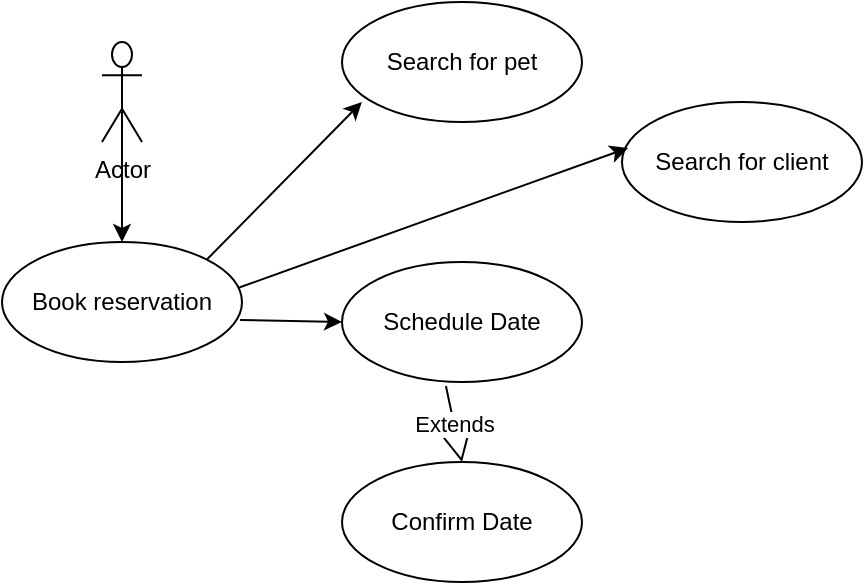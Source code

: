 <mxfile version="24.6.5" type="device">
  <diagram name="Page-1" id="N-b3o7nob39gwEEPhhA2">
    <mxGraphModel dx="1626" dy="784" grid="1" gridSize="10" guides="1" tooltips="1" connect="1" arrows="1" fold="1" page="1" pageScale="1" pageWidth="850" pageHeight="1100" math="0" shadow="0">
      <root>
        <mxCell id="0" />
        <mxCell id="1" parent="0" />
        <mxCell id="w2FOaYUXhjNdnkjksIjy-2" style="edgeStyle=orthogonalEdgeStyle;rounded=0;orthogonalLoop=1;jettySize=auto;html=1;exitX=0.5;exitY=0.5;exitDx=0;exitDy=0;exitPerimeter=0;" edge="1" parent="1" source="w2FOaYUXhjNdnkjksIjy-1">
          <mxGeometry relative="1" as="geometry">
            <mxPoint x="310" y="460" as="targetPoint" />
          </mxGeometry>
        </mxCell>
        <mxCell id="w2FOaYUXhjNdnkjksIjy-1" value="Actor" style="shape=umlActor;verticalLabelPosition=bottom;verticalAlign=top;html=1;outlineConnect=0;" vertex="1" parent="1">
          <mxGeometry x="300" y="360" width="20" height="50" as="geometry" />
        </mxCell>
        <mxCell id="w2FOaYUXhjNdnkjksIjy-3" value="Book reservation" style="ellipse;whiteSpace=wrap;html=1;" vertex="1" parent="1">
          <mxGeometry x="250" y="460" width="120" height="60" as="geometry" />
        </mxCell>
        <mxCell id="w2FOaYUXhjNdnkjksIjy-4" value="Schedule Date" style="ellipse;whiteSpace=wrap;html=1;" vertex="1" parent="1">
          <mxGeometry x="420" y="470" width="120" height="60" as="geometry" />
        </mxCell>
        <mxCell id="w2FOaYUXhjNdnkjksIjy-5" value="Search for pet" style="ellipse;whiteSpace=wrap;html=1;" vertex="1" parent="1">
          <mxGeometry x="420" y="340" width="120" height="60" as="geometry" />
        </mxCell>
        <mxCell id="w2FOaYUXhjNdnkjksIjy-6" value="Search for client" style="ellipse;whiteSpace=wrap;html=1;" vertex="1" parent="1">
          <mxGeometry x="560" y="390" width="120" height="60" as="geometry" />
        </mxCell>
        <mxCell id="w2FOaYUXhjNdnkjksIjy-7" value="Confirm Date" style="ellipse;whiteSpace=wrap;html=1;" vertex="1" parent="1">
          <mxGeometry x="420" y="570" width="120" height="60" as="geometry" />
        </mxCell>
        <mxCell id="w2FOaYUXhjNdnkjksIjy-8" value="" style="endArrow=classic;html=1;rounded=0;exitX=1;exitY=0;exitDx=0;exitDy=0;entryX=0.083;entryY=0.833;entryDx=0;entryDy=0;entryPerimeter=0;" edge="1" parent="1" source="w2FOaYUXhjNdnkjksIjy-3" target="w2FOaYUXhjNdnkjksIjy-5">
          <mxGeometry width="50" height="50" relative="1" as="geometry">
            <mxPoint x="400" y="430" as="sourcePoint" />
            <mxPoint x="450" y="380" as="targetPoint" />
          </mxGeometry>
        </mxCell>
        <mxCell id="w2FOaYUXhjNdnkjksIjy-9" value="" style="endArrow=classic;html=1;rounded=0;exitX=0.983;exitY=0.383;exitDx=0;exitDy=0;entryX=0.025;entryY=0.383;entryDx=0;entryDy=0;entryPerimeter=0;exitPerimeter=0;" edge="1" parent="1" source="w2FOaYUXhjNdnkjksIjy-3" target="w2FOaYUXhjNdnkjksIjy-6">
          <mxGeometry width="50" height="50" relative="1" as="geometry">
            <mxPoint x="362" y="479" as="sourcePoint" />
            <mxPoint x="440" y="400" as="targetPoint" />
          </mxGeometry>
        </mxCell>
        <mxCell id="w2FOaYUXhjNdnkjksIjy-10" value="" style="endArrow=classic;html=1;rounded=0;exitX=0.992;exitY=0.65;exitDx=0;exitDy=0;entryX=0;entryY=0.5;entryDx=0;entryDy=0;exitPerimeter=0;" edge="1" parent="1" source="w2FOaYUXhjNdnkjksIjy-3" target="w2FOaYUXhjNdnkjksIjy-4">
          <mxGeometry width="50" height="50" relative="1" as="geometry">
            <mxPoint x="372" y="489" as="sourcePoint" />
            <mxPoint x="450" y="410" as="targetPoint" />
          </mxGeometry>
        </mxCell>
        <mxCell id="w2FOaYUXhjNdnkjksIjy-12" value="Extends" style="endArrow=block;endSize=16;endFill=0;html=1;rounded=0;entryX=0.5;entryY=0;entryDx=0;entryDy=0;exitX=0.433;exitY=1.033;exitDx=0;exitDy=0;exitPerimeter=0;" edge="1" parent="1" source="w2FOaYUXhjNdnkjksIjy-4" target="w2FOaYUXhjNdnkjksIjy-7">
          <mxGeometry width="160" relative="1" as="geometry">
            <mxPoint x="340" y="400" as="sourcePoint" />
            <mxPoint x="500" y="400" as="targetPoint" />
          </mxGeometry>
        </mxCell>
      </root>
    </mxGraphModel>
  </diagram>
</mxfile>
